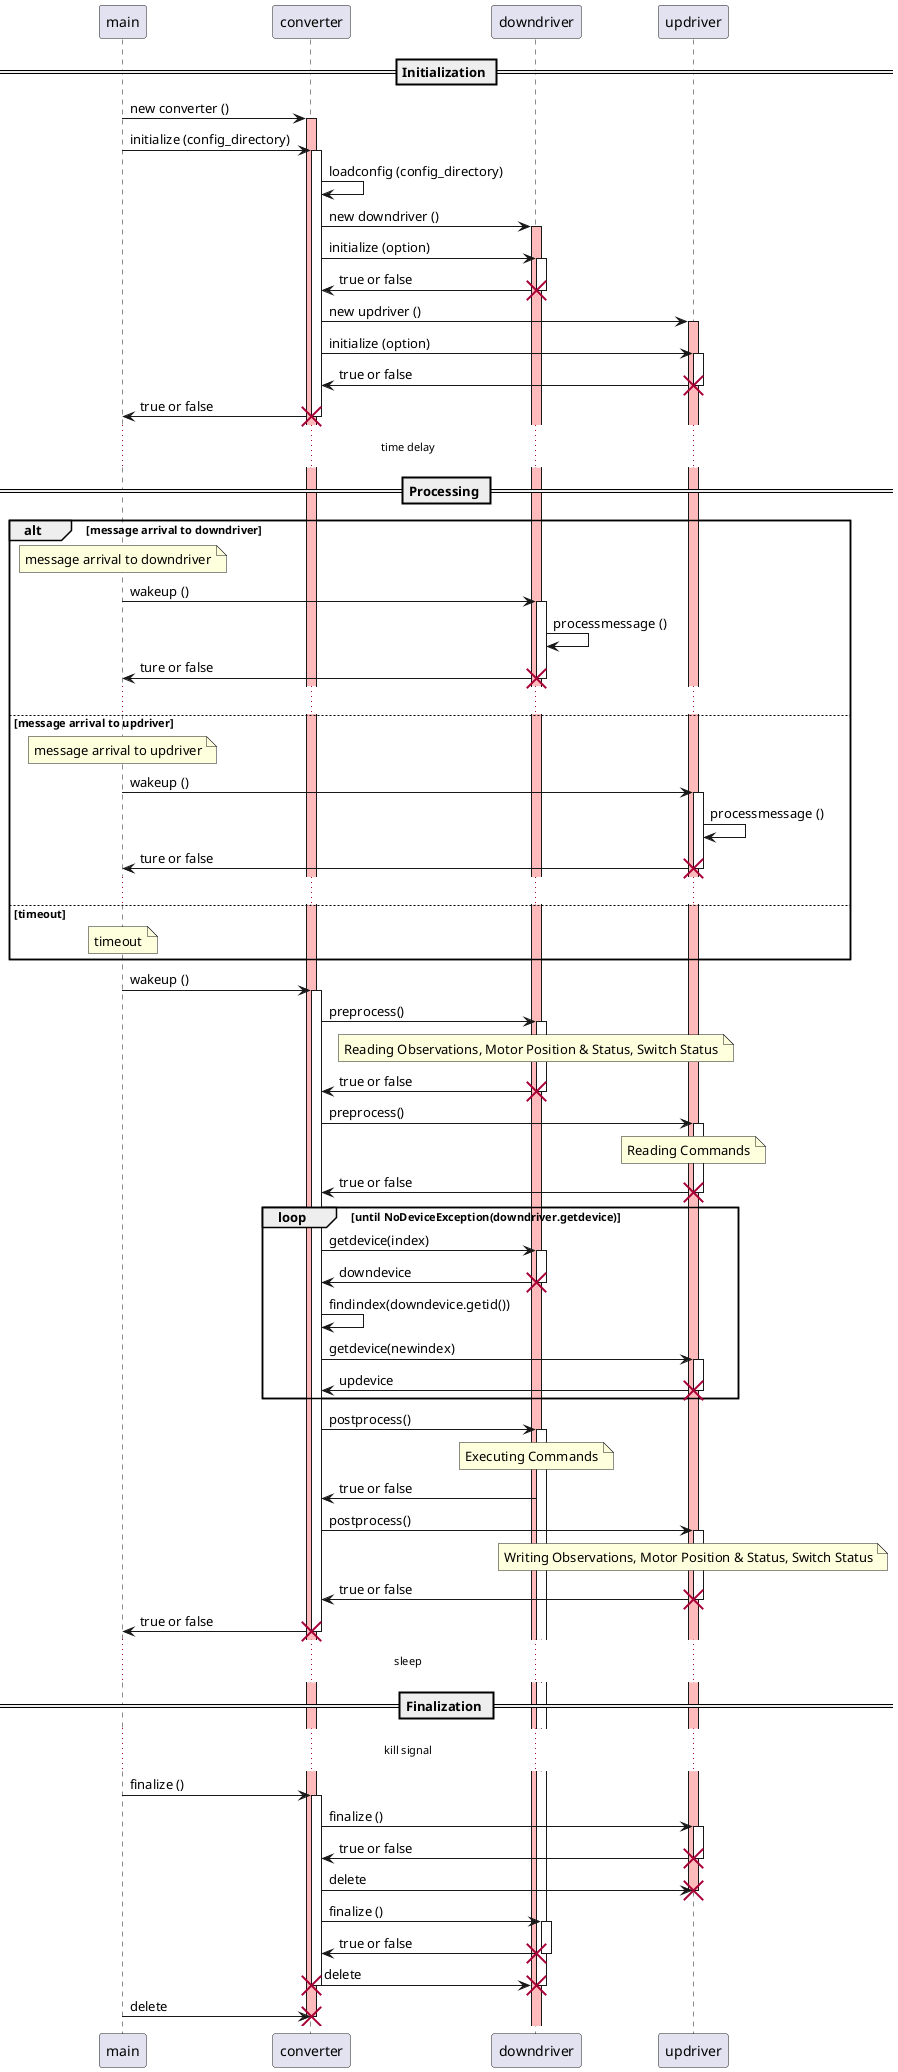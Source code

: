 @startuml

== Initialization ==
main -> converter : new converter ()
activate converter #FFBBBB
main -> converter : initialize (config_directory)
activate converter
converter -> converter : loadconfig (config_directory)
converter -> downdriver : new downdriver ()
activate downdriver #FFBBBB
converter -> downdriver : initialize (option)
activate downdriver
downdriver -> converter : true or false
destroy downdriver

converter -> updriver : new updriver ()
activate updriver #FFBBBB
converter -> updriver : initialize (option)
activate updriver
updriver -> converter : true or false
destroy updriver
converter -> main : true or false
destroy converter

... time delay ...
== Processing ==
alt message arrival to downdriver
note over main
  message arrival to downdriver
end note
main -> downdriver : wakeup ()
activate downdriver
downdriver -> downdriver : processmessage ()
downdriver -> main : ture or false
destroy downdriver
...
else message arrival to updriver
note over main
  message arrival to updriver
end note
main -> updriver : wakeup ()
activate updriver
updriver -> updriver : processmessage ()
updriver -> main : ture or false
destroy updriver
...
else timeout
note over main
  timeout
end note
end
main -> converter : wakeup ()
activate converter
converter -> downdriver : preprocess()
activate downdriver
note over downdriver
  Reading Observations, Motor Position & Status, Switch Status
end note
downdriver -> converter : true or false
destroy downdriver
converter -> updriver : preprocess()
activate updriver
note over updriver
  Reading Commands
end note
updriver -> converter : true or false
destroy updriver

loop until NoDeviceException(downdriver.getdevice)
  converter -> downdriver : getdevice(index)
  activate downdriver
  downdriver -> converter : downdevice
  destroy downdriver
  converter -> converter : findindex(downdevice.getid())
  converter -> updriver : getdevice(newindex)
  activate updriver
  updriver -> converter : updevice
  destroy updriver
end

converter -> downdriver : postprocess()
activate downdriver
note over downdriver
  Executing Commands
end note
downdriver -> converter : true or false
converter -> updriver : postprocess()
activate updriver
note over updriver
  Writing Observations, Motor Position & Status, Switch Status
end note
updriver -> converter : true or false
destroy updriver

converter -> main : true or false
destroy converter
... sleep ...

== Finalization ==
... kill signal ...
main -> converter : finalize ()
activate converter
converter -> updriver : finalize ()
activate updriver
updriver -> converter : true or false
destroy updriver
converter -> updriver : delete
destroy updriver
converter -> downdriver : finalize ()
activate downdriver
downdriver -> converter : true or false
destroy downdriver
converter -> downdriver : delete
destroy downdriver
destroy converter
main -> converter : delete
destroy converter

@enduml
